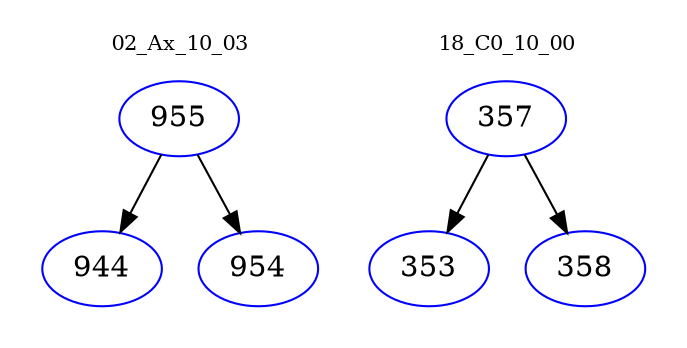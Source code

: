 digraph{
subgraph cluster_0 {
color = white
label = "02_Ax_10_03";
fontsize=10;
T0_955 [label="955", color="blue"]
T0_955 -> T0_944 [color="black"]
T0_944 [label="944", color="blue"]
T0_955 -> T0_954 [color="black"]
T0_954 [label="954", color="blue"]
}
subgraph cluster_1 {
color = white
label = "18_C0_10_00";
fontsize=10;
T1_357 [label="357", color="blue"]
T1_357 -> T1_353 [color="black"]
T1_353 [label="353", color="blue"]
T1_357 -> T1_358 [color="black"]
T1_358 [label="358", color="blue"]
}
}
